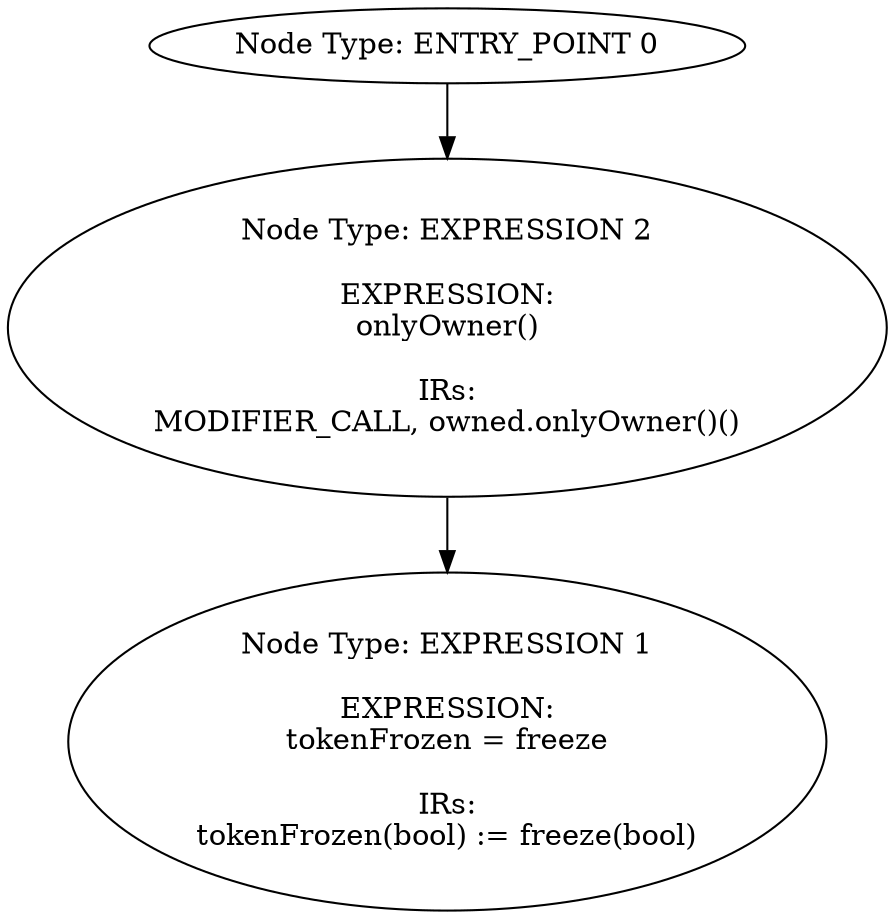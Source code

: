 digraph{
0[label="Node Type: ENTRY_POINT 0
"];
0->2;
1[label="Node Type: EXPRESSION 1

EXPRESSION:
tokenFrozen = freeze

IRs:
tokenFrozen(bool) := freeze(bool)"];
2[label="Node Type: EXPRESSION 2

EXPRESSION:
onlyOwner()

IRs:
MODIFIER_CALL, owned.onlyOwner()()"];
2->1;
}
